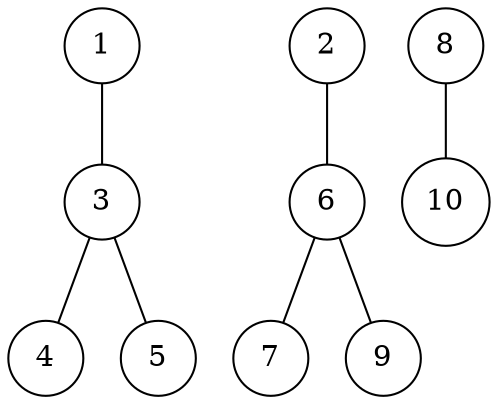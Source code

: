 graph G {
	node [shape=circle, label="\N"];
	graph [bb="0,0,258,290"];
	1 [pos="127,19", width="0.50", height="0.50"];
	3 [pos="91,81", width="0.50", height="0.50"];
	4 [pos="127,143", width="0.50", height="0.50"];
	5 [pos="19,81", width="0.50", height="0.50"];
	2 [pos="239,147", width="0.50", height="0.50"];
	6 [pos="203,209", width="0.50", height="0.50"];
	7 [pos="239,271", width="0.50", height="0.50"];
	9 [pos="131,209", width="0.50", height="0.50"];
	8 [pos="222,70", width="0.50", height="0.50"];
	10 [pos="150,70", width="0.58", height="0.58"];
	1 -- 3 [pos="118,35 112,45 106,55 100,65"];
	3 -- 4 [pos="100,97 106,107 112,117 118,127"];
	3 -- 5 [pos="73,81 61,81 49,81 37,81"];
	2 -- 6 [pos="230,163 224,173 218,183 212,193"];
	6 -- 7 [pos="212,225 218,235 224,245 230,255"];
	6 -- 9 [pos="185,209 173,209 161,209 149,209"];
	8 -- 10 [pos="204,70 193,70 182,70 171,70"];
}
